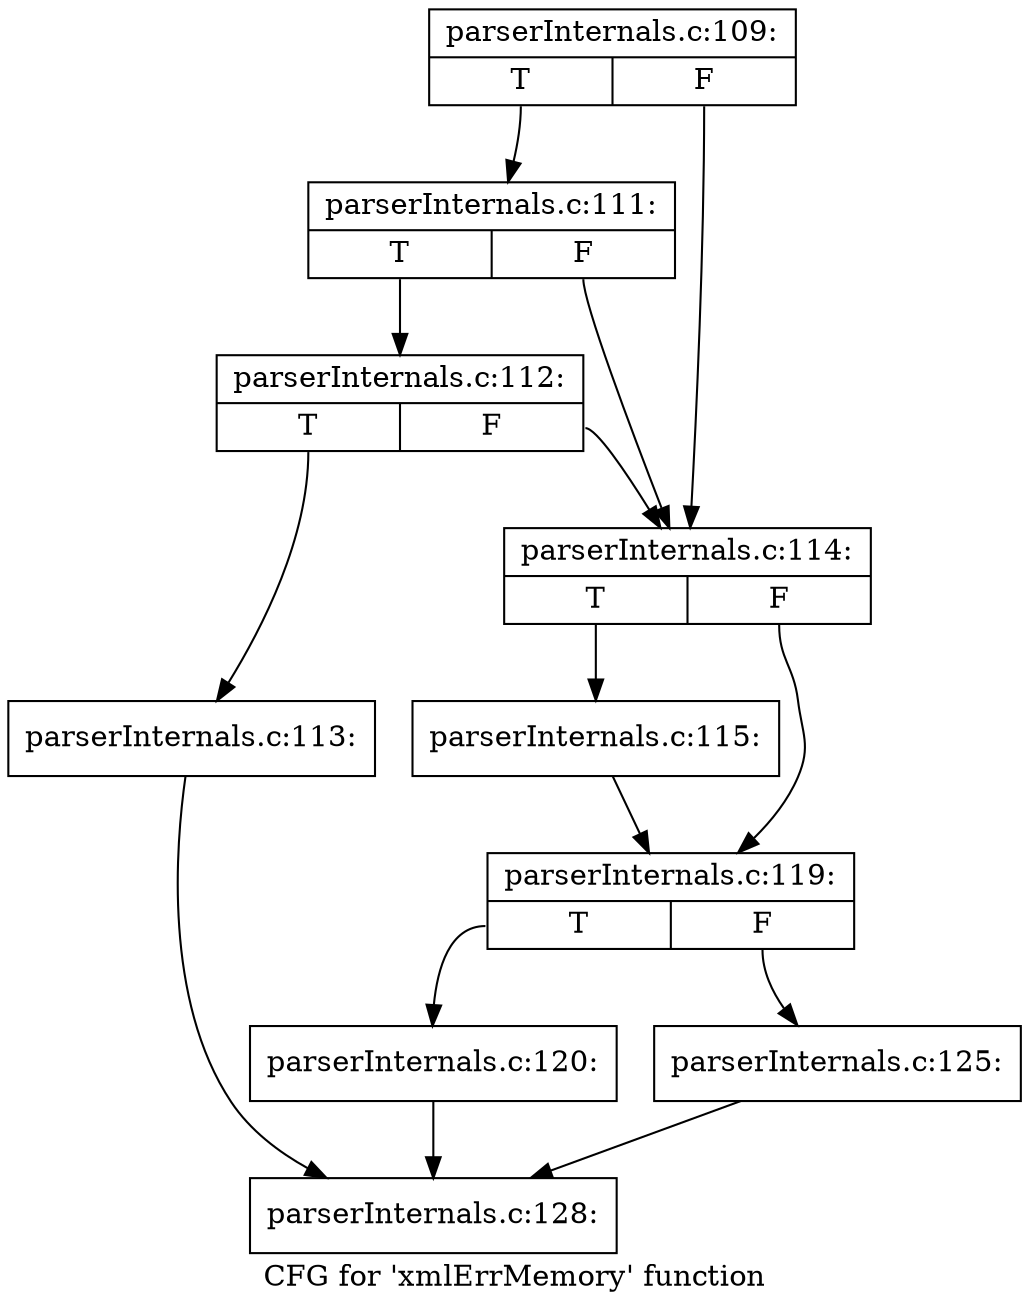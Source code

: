 digraph "CFG for 'xmlErrMemory' function" {
	label="CFG for 'xmlErrMemory' function";

	Node0x4e18f50 [shape=record,label="{parserInternals.c:109:|{<s0>T|<s1>F}}"];
	Node0x4e18f50:s0 -> Node0x4e42a30;
	Node0x4e18f50:s1 -> Node0x4e42960;
	Node0x4e42a30 [shape=record,label="{parserInternals.c:111:|{<s0>T|<s1>F}}"];
	Node0x4e42a30:s0 -> Node0x4e429b0;
	Node0x4e42a30:s1 -> Node0x4e42960;
	Node0x4e429b0 [shape=record,label="{parserInternals.c:112:|{<s0>T|<s1>F}}"];
	Node0x4e429b0:s0 -> Node0x4e42910;
	Node0x4e429b0:s1 -> Node0x4e42960;
	Node0x4e42910 [shape=record,label="{parserInternals.c:113:}"];
	Node0x4e42910 -> Node0x4e57d40;
	Node0x4e42960 [shape=record,label="{parserInternals.c:114:|{<s0>T|<s1>F}}"];
	Node0x4e42960:s0 -> Node0x4e0c610;
	Node0x4e42960:s1 -> Node0x4e0c660;
	Node0x4e0c610 [shape=record,label="{parserInternals.c:115:}"];
	Node0x4e0c610 -> Node0x4e0c660;
	Node0x4e0c660 [shape=record,label="{parserInternals.c:119:|{<s0>T|<s1>F}}"];
	Node0x4e0c660:s0 -> Node0x4e57cf0;
	Node0x4e0c660:s1 -> Node0x4e57d90;
	Node0x4e57cf0 [shape=record,label="{parserInternals.c:120:}"];
	Node0x4e57cf0 -> Node0x4e57d40;
	Node0x4e57d90 [shape=record,label="{parserInternals.c:125:}"];
	Node0x4e57d90 -> Node0x4e57d40;
	Node0x4e57d40 [shape=record,label="{parserInternals.c:128:}"];
}
